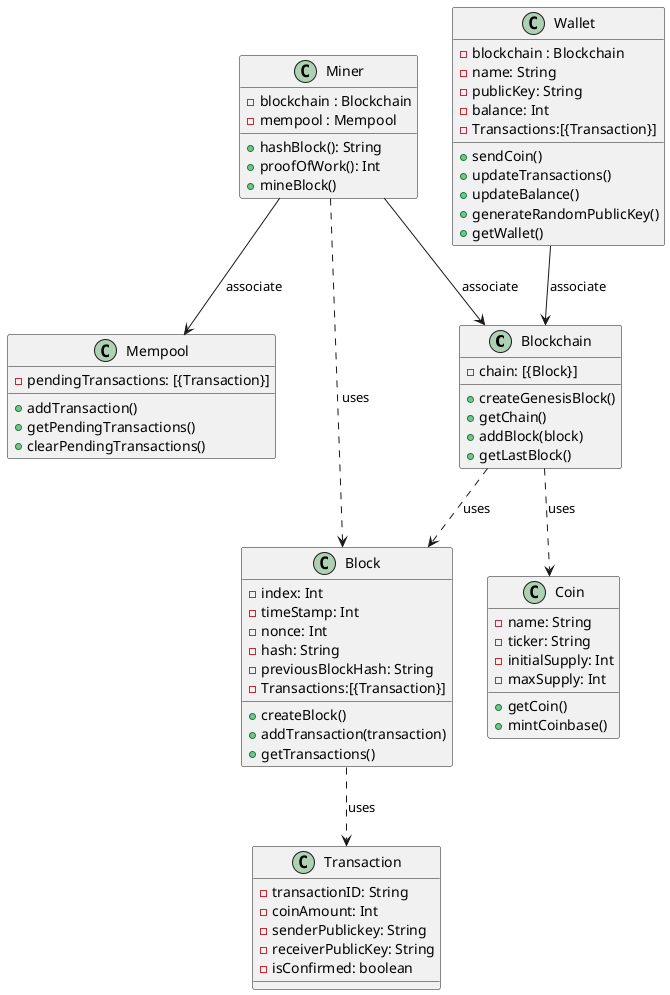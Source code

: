 @startuml prototipov1

class Blockchain{
    - chain: [{Block}]
    + createGenesisBlock()
    + getChain()
    + addBlock(block)
    + getLastBlock()
}

class Miner {
    - blockchain : Blockchain
    - mempool : Mempool
    + hashBlock(): String
    + proofOfWork(): Int
    + mineBlock()
}

class Mempool{
    - pendingTransactions: [{Transaction}]
    + addTransaction()
    + getPendingTransactions()
    + clearPendingTransactions()

}

class Block{
    - index: Int 
    - timeStamp: Int 
    - nonce: Int
    - hash: String 
    - previousBlockHash: String
    - Transactions:[{Transaction}]
    + createBlock()
    + addTransaction(transaction)
    + getTransactions()
}

class Transaction{
    - transactionID: String 
    - coinAmount: Int 
    - senderPublickey: String
    - receiverPublicKey: String
    - isConfirmed: boolean
}

class Wallet{
    - blockchain : Blockchain
    - name: String
    - publicKey: String
    - balance: Int
    - Transactions:[{Transaction}]
    + sendCoin()
    + updateTransactions()
    + updateBalance()
    + generateRandomPublicKey()
    + getWallet()

}

class Coin{
    - name: String
    - ticker: String 
    - initialSupply: Int
    - maxSupply: Int
    + getCoin()
    + mintCoinbase()
}

Miner ..> Block : uses
Miner --> Blockchain : associate
Miner --> Mempool : associate
Wallet --> Blockchain : associate
Blockchain ..> Block : uses
Blockchain ..> Coin : uses
Block ..> Transaction : uses

@enduml